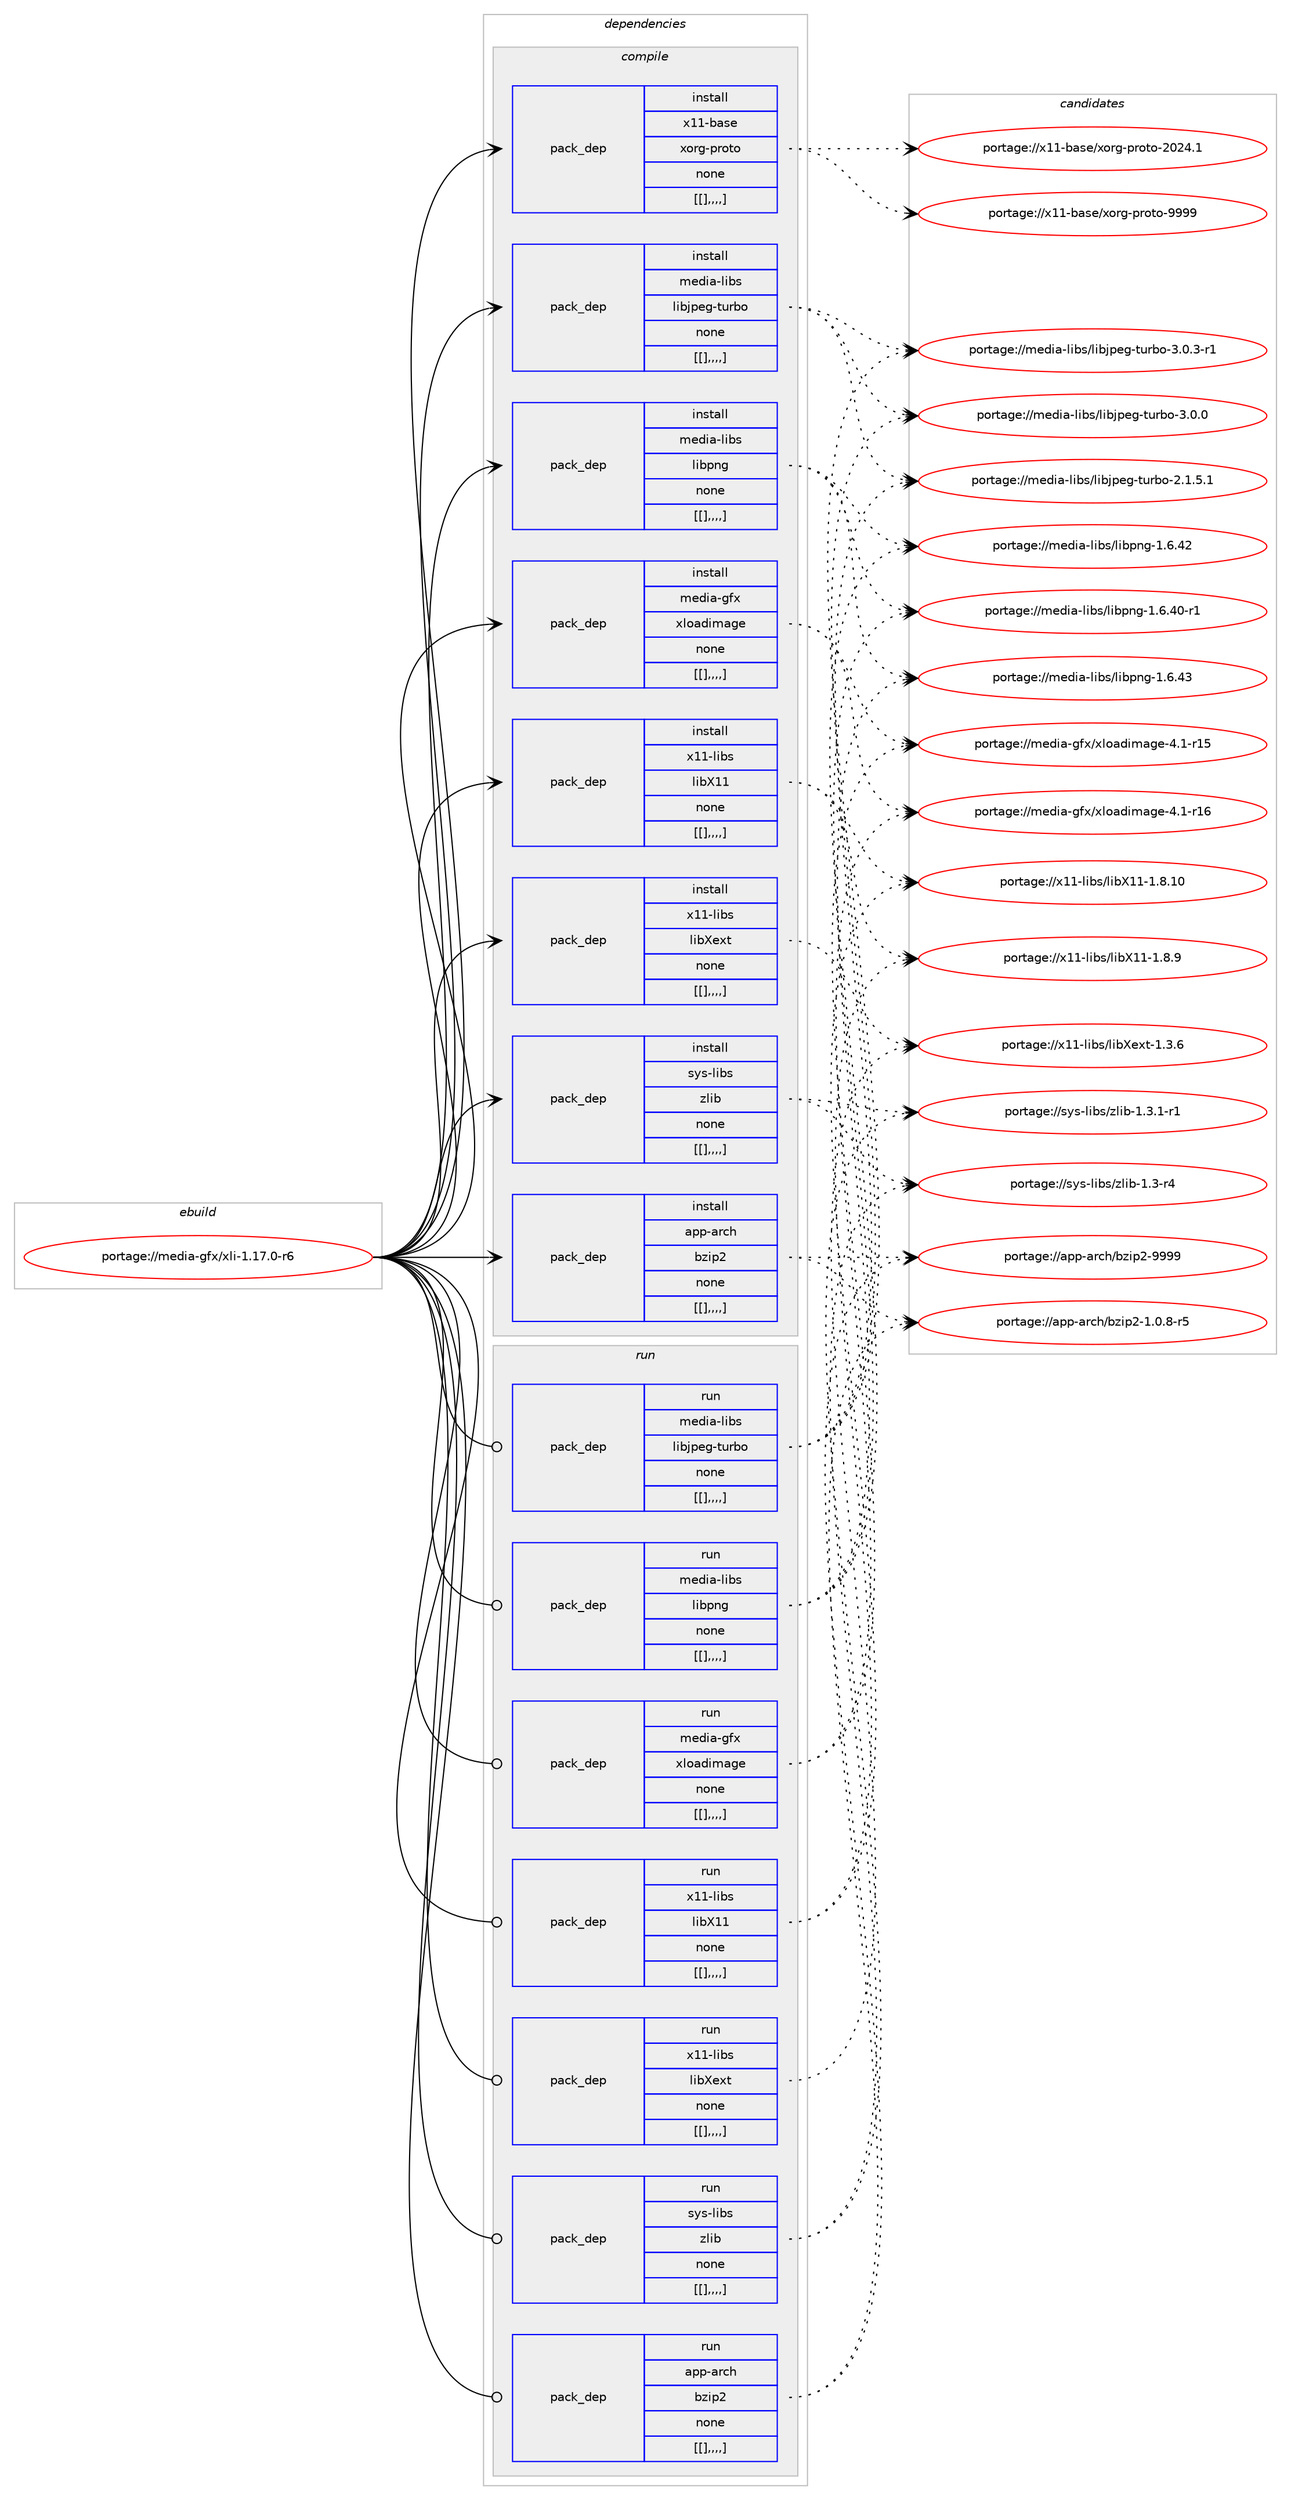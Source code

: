 digraph prolog {

# *************
# Graph options
# *************

newrank=true;
concentrate=true;
compound=true;
graph [rankdir=LR,fontname=Helvetica,fontsize=10,ranksep=1.5];#, ranksep=2.5, nodesep=0.2];
edge  [arrowhead=vee];
node  [fontname=Helvetica,fontsize=10];

# **********
# The ebuild
# **********

subgraph cluster_leftcol {
color=gray;
label=<<i>ebuild</i>>;
id [label="portage://media-gfx/xli-1.17.0-r6", color=red, width=4, href="../media-gfx/xli-1.17.0-r6.svg"];
}

# ****************
# The dependencies
# ****************

subgraph cluster_midcol {
color=gray;
label=<<i>dependencies</i>>;
subgraph cluster_compile {
fillcolor="#eeeeee";
style=filled;
label=<<i>compile</i>>;
subgraph pack230505 {
dependency310278 [label=<<TABLE BORDER="0" CELLBORDER="1" CELLSPACING="0" CELLPADDING="4" WIDTH="220"><TR><TD ROWSPAN="6" CELLPADDING="30">pack_dep</TD></TR><TR><TD WIDTH="110">install</TD></TR><TR><TD>app-arch</TD></TR><TR><TD>bzip2</TD></TR><TR><TD>none</TD></TR><TR><TD>[[],,,,]</TD></TR></TABLE>>, shape=none, color=blue];
}
id:e -> dependency310278:w [weight=20,style="solid",arrowhead="vee"];
subgraph pack230506 {
dependency310279 [label=<<TABLE BORDER="0" CELLBORDER="1" CELLSPACING="0" CELLPADDING="4" WIDTH="220"><TR><TD ROWSPAN="6" CELLPADDING="30">pack_dep</TD></TR><TR><TD WIDTH="110">install</TD></TR><TR><TD>media-libs</TD></TR><TR><TD>libjpeg-turbo</TD></TR><TR><TD>none</TD></TR><TR><TD>[[],,,,]</TD></TR></TABLE>>, shape=none, color=blue];
}
id:e -> dependency310279:w [weight=20,style="solid",arrowhead="vee"];
subgraph pack230507 {
dependency310280 [label=<<TABLE BORDER="0" CELLBORDER="1" CELLSPACING="0" CELLPADDING="4" WIDTH="220"><TR><TD ROWSPAN="6" CELLPADDING="30">pack_dep</TD></TR><TR><TD WIDTH="110">install</TD></TR><TR><TD>media-libs</TD></TR><TR><TD>libpng</TD></TR><TR><TD>none</TD></TR><TR><TD>[[],,,,]</TD></TR></TABLE>>, shape=none, color=blue];
}
id:e -> dependency310280:w [weight=20,style="solid",arrowhead="vee"];
subgraph pack230508 {
dependency310281 [label=<<TABLE BORDER="0" CELLBORDER="1" CELLSPACING="0" CELLPADDING="4" WIDTH="220"><TR><TD ROWSPAN="6" CELLPADDING="30">pack_dep</TD></TR><TR><TD WIDTH="110">install</TD></TR><TR><TD>sys-libs</TD></TR><TR><TD>zlib</TD></TR><TR><TD>none</TD></TR><TR><TD>[[],,,,]</TD></TR></TABLE>>, shape=none, color=blue];
}
id:e -> dependency310281:w [weight=20,style="solid",arrowhead="vee"];
subgraph pack230509 {
dependency310282 [label=<<TABLE BORDER="0" CELLBORDER="1" CELLSPACING="0" CELLPADDING="4" WIDTH="220"><TR><TD ROWSPAN="6" CELLPADDING="30">pack_dep</TD></TR><TR><TD WIDTH="110">install</TD></TR><TR><TD>x11-base</TD></TR><TR><TD>xorg-proto</TD></TR><TR><TD>none</TD></TR><TR><TD>[[],,,,]</TD></TR></TABLE>>, shape=none, color=blue];
}
id:e -> dependency310282:w [weight=20,style="solid",arrowhead="vee"];
subgraph pack230510 {
dependency310283 [label=<<TABLE BORDER="0" CELLBORDER="1" CELLSPACING="0" CELLPADDING="4" WIDTH="220"><TR><TD ROWSPAN="6" CELLPADDING="30">pack_dep</TD></TR><TR><TD WIDTH="110">install</TD></TR><TR><TD>x11-libs</TD></TR><TR><TD>libX11</TD></TR><TR><TD>none</TD></TR><TR><TD>[[],,,,]</TD></TR></TABLE>>, shape=none, color=blue];
}
id:e -> dependency310283:w [weight=20,style="solid",arrowhead="vee"];
subgraph pack230511 {
dependency310284 [label=<<TABLE BORDER="0" CELLBORDER="1" CELLSPACING="0" CELLPADDING="4" WIDTH="220"><TR><TD ROWSPAN="6" CELLPADDING="30">pack_dep</TD></TR><TR><TD WIDTH="110">install</TD></TR><TR><TD>x11-libs</TD></TR><TR><TD>libXext</TD></TR><TR><TD>none</TD></TR><TR><TD>[[],,,,]</TD></TR></TABLE>>, shape=none, color=blue];
}
id:e -> dependency310284:w [weight=20,style="solid",arrowhead="vee"];
subgraph pack230512 {
dependency310285 [label=<<TABLE BORDER="0" CELLBORDER="1" CELLSPACING="0" CELLPADDING="4" WIDTH="220"><TR><TD ROWSPAN="6" CELLPADDING="30">pack_dep</TD></TR><TR><TD WIDTH="110">install</TD></TR><TR><TD>media-gfx</TD></TR><TR><TD>xloadimage</TD></TR><TR><TD>none</TD></TR><TR><TD>[[],,,,]</TD></TR></TABLE>>, shape=none, color=blue];
}
id:e -> dependency310285:w [weight=20,style="solid",arrowhead="vee"];
}
subgraph cluster_compileandrun {
fillcolor="#eeeeee";
style=filled;
label=<<i>compile and run</i>>;
}
subgraph cluster_run {
fillcolor="#eeeeee";
style=filled;
label=<<i>run</i>>;
subgraph pack230513 {
dependency310286 [label=<<TABLE BORDER="0" CELLBORDER="1" CELLSPACING="0" CELLPADDING="4" WIDTH="220"><TR><TD ROWSPAN="6" CELLPADDING="30">pack_dep</TD></TR><TR><TD WIDTH="110">run</TD></TR><TR><TD>app-arch</TD></TR><TR><TD>bzip2</TD></TR><TR><TD>none</TD></TR><TR><TD>[[],,,,]</TD></TR></TABLE>>, shape=none, color=blue];
}
id:e -> dependency310286:w [weight=20,style="solid",arrowhead="odot"];
subgraph pack230514 {
dependency310287 [label=<<TABLE BORDER="0" CELLBORDER="1" CELLSPACING="0" CELLPADDING="4" WIDTH="220"><TR><TD ROWSPAN="6" CELLPADDING="30">pack_dep</TD></TR><TR><TD WIDTH="110">run</TD></TR><TR><TD>media-libs</TD></TR><TR><TD>libjpeg-turbo</TD></TR><TR><TD>none</TD></TR><TR><TD>[[],,,,]</TD></TR></TABLE>>, shape=none, color=blue];
}
id:e -> dependency310287:w [weight=20,style="solid",arrowhead="odot"];
subgraph pack230515 {
dependency310288 [label=<<TABLE BORDER="0" CELLBORDER="1" CELLSPACING="0" CELLPADDING="4" WIDTH="220"><TR><TD ROWSPAN="6" CELLPADDING="30">pack_dep</TD></TR><TR><TD WIDTH="110">run</TD></TR><TR><TD>media-libs</TD></TR><TR><TD>libpng</TD></TR><TR><TD>none</TD></TR><TR><TD>[[],,,,]</TD></TR></TABLE>>, shape=none, color=blue];
}
id:e -> dependency310288:w [weight=20,style="solid",arrowhead="odot"];
subgraph pack230516 {
dependency310289 [label=<<TABLE BORDER="0" CELLBORDER="1" CELLSPACING="0" CELLPADDING="4" WIDTH="220"><TR><TD ROWSPAN="6" CELLPADDING="30">pack_dep</TD></TR><TR><TD WIDTH="110">run</TD></TR><TR><TD>sys-libs</TD></TR><TR><TD>zlib</TD></TR><TR><TD>none</TD></TR><TR><TD>[[],,,,]</TD></TR></TABLE>>, shape=none, color=blue];
}
id:e -> dependency310289:w [weight=20,style="solid",arrowhead="odot"];
subgraph pack230517 {
dependency310290 [label=<<TABLE BORDER="0" CELLBORDER="1" CELLSPACING="0" CELLPADDING="4" WIDTH="220"><TR><TD ROWSPAN="6" CELLPADDING="30">pack_dep</TD></TR><TR><TD WIDTH="110">run</TD></TR><TR><TD>x11-libs</TD></TR><TR><TD>libX11</TD></TR><TR><TD>none</TD></TR><TR><TD>[[],,,,]</TD></TR></TABLE>>, shape=none, color=blue];
}
id:e -> dependency310290:w [weight=20,style="solid",arrowhead="odot"];
subgraph pack230518 {
dependency310291 [label=<<TABLE BORDER="0" CELLBORDER="1" CELLSPACING="0" CELLPADDING="4" WIDTH="220"><TR><TD ROWSPAN="6" CELLPADDING="30">pack_dep</TD></TR><TR><TD WIDTH="110">run</TD></TR><TR><TD>x11-libs</TD></TR><TR><TD>libXext</TD></TR><TR><TD>none</TD></TR><TR><TD>[[],,,,]</TD></TR></TABLE>>, shape=none, color=blue];
}
id:e -> dependency310291:w [weight=20,style="solid",arrowhead="odot"];
subgraph pack230519 {
dependency310292 [label=<<TABLE BORDER="0" CELLBORDER="1" CELLSPACING="0" CELLPADDING="4" WIDTH="220"><TR><TD ROWSPAN="6" CELLPADDING="30">pack_dep</TD></TR><TR><TD WIDTH="110">run</TD></TR><TR><TD>media-gfx</TD></TR><TR><TD>xloadimage</TD></TR><TR><TD>none</TD></TR><TR><TD>[[],,,,]</TD></TR></TABLE>>, shape=none, color=blue];
}
id:e -> dependency310292:w [weight=20,style="solid",arrowhead="odot"];
}
}

# **************
# The candidates
# **************

subgraph cluster_choices {
rank=same;
color=gray;
label=<<i>candidates</i>>;

subgraph choice230505 {
color=black;
nodesep=1;
choice971121124597114991044798122105112504557575757 [label="portage://app-arch/bzip2-9999", color=red, width=4,href="../app-arch/bzip2-9999.svg"];
choice971121124597114991044798122105112504549464846564511453 [label="portage://app-arch/bzip2-1.0.8-r5", color=red, width=4,href="../app-arch/bzip2-1.0.8-r5.svg"];
dependency310278:e -> choice971121124597114991044798122105112504557575757:w [style=dotted,weight="100"];
dependency310278:e -> choice971121124597114991044798122105112504549464846564511453:w [style=dotted,weight="100"];
}
subgraph choice230506 {
color=black;
nodesep=1;
choice109101100105974510810598115471081059810611210110345116117114981114551464846514511449 [label="portage://media-libs/libjpeg-turbo-3.0.3-r1", color=red, width=4,href="../media-libs/libjpeg-turbo-3.0.3-r1.svg"];
choice10910110010597451081059811547108105981061121011034511611711498111455146484648 [label="portage://media-libs/libjpeg-turbo-3.0.0", color=red, width=4,href="../media-libs/libjpeg-turbo-3.0.0.svg"];
choice109101100105974510810598115471081059810611210110345116117114981114550464946534649 [label="portage://media-libs/libjpeg-turbo-2.1.5.1", color=red, width=4,href="../media-libs/libjpeg-turbo-2.1.5.1.svg"];
dependency310279:e -> choice109101100105974510810598115471081059810611210110345116117114981114551464846514511449:w [style=dotted,weight="100"];
dependency310279:e -> choice10910110010597451081059811547108105981061121011034511611711498111455146484648:w [style=dotted,weight="100"];
dependency310279:e -> choice109101100105974510810598115471081059810611210110345116117114981114550464946534649:w [style=dotted,weight="100"];
}
subgraph choice230507 {
color=black;
nodesep=1;
choice109101100105974510810598115471081059811211010345494654465251 [label="portage://media-libs/libpng-1.6.43", color=red, width=4,href="../media-libs/libpng-1.6.43.svg"];
choice109101100105974510810598115471081059811211010345494654465250 [label="portage://media-libs/libpng-1.6.42", color=red, width=4,href="../media-libs/libpng-1.6.42.svg"];
choice1091011001059745108105981154710810598112110103454946544652484511449 [label="portage://media-libs/libpng-1.6.40-r1", color=red, width=4,href="../media-libs/libpng-1.6.40-r1.svg"];
dependency310280:e -> choice109101100105974510810598115471081059811211010345494654465251:w [style=dotted,weight="100"];
dependency310280:e -> choice109101100105974510810598115471081059811211010345494654465250:w [style=dotted,weight="100"];
dependency310280:e -> choice1091011001059745108105981154710810598112110103454946544652484511449:w [style=dotted,weight="100"];
}
subgraph choice230508 {
color=black;
nodesep=1;
choice115121115451081059811547122108105984549465146494511449 [label="portage://sys-libs/zlib-1.3.1-r1", color=red, width=4,href="../sys-libs/zlib-1.3.1-r1.svg"];
choice11512111545108105981154712210810598454946514511452 [label="portage://sys-libs/zlib-1.3-r4", color=red, width=4,href="../sys-libs/zlib-1.3-r4.svg"];
dependency310281:e -> choice115121115451081059811547122108105984549465146494511449:w [style=dotted,weight="100"];
dependency310281:e -> choice11512111545108105981154712210810598454946514511452:w [style=dotted,weight="100"];
}
subgraph choice230509 {
color=black;
nodesep=1;
choice120494945989711510147120111114103451121141111161114557575757 [label="portage://x11-base/xorg-proto-9999", color=red, width=4,href="../x11-base/xorg-proto-9999.svg"];
choice1204949459897115101471201111141034511211411111611145504850524649 [label="portage://x11-base/xorg-proto-2024.1", color=red, width=4,href="../x11-base/xorg-proto-2024.1.svg"];
dependency310282:e -> choice120494945989711510147120111114103451121141111161114557575757:w [style=dotted,weight="100"];
dependency310282:e -> choice1204949459897115101471201111141034511211411111611145504850524649:w [style=dotted,weight="100"];
}
subgraph choice230510 {
color=black;
nodesep=1;
choice12049494510810598115471081059888494945494656464948 [label="portage://x11-libs/libX11-1.8.10", color=red, width=4,href="../x11-libs/libX11-1.8.10.svg"];
choice120494945108105981154710810598884949454946564657 [label="portage://x11-libs/libX11-1.8.9", color=red, width=4,href="../x11-libs/libX11-1.8.9.svg"];
dependency310283:e -> choice12049494510810598115471081059888494945494656464948:w [style=dotted,weight="100"];
dependency310283:e -> choice120494945108105981154710810598884949454946564657:w [style=dotted,weight="100"];
}
subgraph choice230511 {
color=black;
nodesep=1;
choice12049494510810598115471081059888101120116454946514654 [label="portage://x11-libs/libXext-1.3.6", color=red, width=4,href="../x11-libs/libXext-1.3.6.svg"];
dependency310284:e -> choice12049494510810598115471081059888101120116454946514654:w [style=dotted,weight="100"];
}
subgraph choice230512 {
color=black;
nodesep=1;
choice109101100105974510310212047120108111971001051099710310145524649451144954 [label="portage://media-gfx/xloadimage-4.1-r16", color=red, width=4,href="../media-gfx/xloadimage-4.1-r16.svg"];
choice109101100105974510310212047120108111971001051099710310145524649451144953 [label="portage://media-gfx/xloadimage-4.1-r15", color=red, width=4,href="../media-gfx/xloadimage-4.1-r15.svg"];
dependency310285:e -> choice109101100105974510310212047120108111971001051099710310145524649451144954:w [style=dotted,weight="100"];
dependency310285:e -> choice109101100105974510310212047120108111971001051099710310145524649451144953:w [style=dotted,weight="100"];
}
subgraph choice230513 {
color=black;
nodesep=1;
choice971121124597114991044798122105112504557575757 [label="portage://app-arch/bzip2-9999", color=red, width=4,href="../app-arch/bzip2-9999.svg"];
choice971121124597114991044798122105112504549464846564511453 [label="portage://app-arch/bzip2-1.0.8-r5", color=red, width=4,href="../app-arch/bzip2-1.0.8-r5.svg"];
dependency310286:e -> choice971121124597114991044798122105112504557575757:w [style=dotted,weight="100"];
dependency310286:e -> choice971121124597114991044798122105112504549464846564511453:w [style=dotted,weight="100"];
}
subgraph choice230514 {
color=black;
nodesep=1;
choice109101100105974510810598115471081059810611210110345116117114981114551464846514511449 [label="portage://media-libs/libjpeg-turbo-3.0.3-r1", color=red, width=4,href="../media-libs/libjpeg-turbo-3.0.3-r1.svg"];
choice10910110010597451081059811547108105981061121011034511611711498111455146484648 [label="portage://media-libs/libjpeg-turbo-3.0.0", color=red, width=4,href="../media-libs/libjpeg-turbo-3.0.0.svg"];
choice109101100105974510810598115471081059810611210110345116117114981114550464946534649 [label="portage://media-libs/libjpeg-turbo-2.1.5.1", color=red, width=4,href="../media-libs/libjpeg-turbo-2.1.5.1.svg"];
dependency310287:e -> choice109101100105974510810598115471081059810611210110345116117114981114551464846514511449:w [style=dotted,weight="100"];
dependency310287:e -> choice10910110010597451081059811547108105981061121011034511611711498111455146484648:w [style=dotted,weight="100"];
dependency310287:e -> choice109101100105974510810598115471081059810611210110345116117114981114550464946534649:w [style=dotted,weight="100"];
}
subgraph choice230515 {
color=black;
nodesep=1;
choice109101100105974510810598115471081059811211010345494654465251 [label="portage://media-libs/libpng-1.6.43", color=red, width=4,href="../media-libs/libpng-1.6.43.svg"];
choice109101100105974510810598115471081059811211010345494654465250 [label="portage://media-libs/libpng-1.6.42", color=red, width=4,href="../media-libs/libpng-1.6.42.svg"];
choice1091011001059745108105981154710810598112110103454946544652484511449 [label="portage://media-libs/libpng-1.6.40-r1", color=red, width=4,href="../media-libs/libpng-1.6.40-r1.svg"];
dependency310288:e -> choice109101100105974510810598115471081059811211010345494654465251:w [style=dotted,weight="100"];
dependency310288:e -> choice109101100105974510810598115471081059811211010345494654465250:w [style=dotted,weight="100"];
dependency310288:e -> choice1091011001059745108105981154710810598112110103454946544652484511449:w [style=dotted,weight="100"];
}
subgraph choice230516 {
color=black;
nodesep=1;
choice115121115451081059811547122108105984549465146494511449 [label="portage://sys-libs/zlib-1.3.1-r1", color=red, width=4,href="../sys-libs/zlib-1.3.1-r1.svg"];
choice11512111545108105981154712210810598454946514511452 [label="portage://sys-libs/zlib-1.3-r4", color=red, width=4,href="../sys-libs/zlib-1.3-r4.svg"];
dependency310289:e -> choice115121115451081059811547122108105984549465146494511449:w [style=dotted,weight="100"];
dependency310289:e -> choice11512111545108105981154712210810598454946514511452:w [style=dotted,weight="100"];
}
subgraph choice230517 {
color=black;
nodesep=1;
choice12049494510810598115471081059888494945494656464948 [label="portage://x11-libs/libX11-1.8.10", color=red, width=4,href="../x11-libs/libX11-1.8.10.svg"];
choice120494945108105981154710810598884949454946564657 [label="portage://x11-libs/libX11-1.8.9", color=red, width=4,href="../x11-libs/libX11-1.8.9.svg"];
dependency310290:e -> choice12049494510810598115471081059888494945494656464948:w [style=dotted,weight="100"];
dependency310290:e -> choice120494945108105981154710810598884949454946564657:w [style=dotted,weight="100"];
}
subgraph choice230518 {
color=black;
nodesep=1;
choice12049494510810598115471081059888101120116454946514654 [label="portage://x11-libs/libXext-1.3.6", color=red, width=4,href="../x11-libs/libXext-1.3.6.svg"];
dependency310291:e -> choice12049494510810598115471081059888101120116454946514654:w [style=dotted,weight="100"];
}
subgraph choice230519 {
color=black;
nodesep=1;
choice109101100105974510310212047120108111971001051099710310145524649451144954 [label="portage://media-gfx/xloadimage-4.1-r16", color=red, width=4,href="../media-gfx/xloadimage-4.1-r16.svg"];
choice109101100105974510310212047120108111971001051099710310145524649451144953 [label="portage://media-gfx/xloadimage-4.1-r15", color=red, width=4,href="../media-gfx/xloadimage-4.1-r15.svg"];
dependency310292:e -> choice109101100105974510310212047120108111971001051099710310145524649451144954:w [style=dotted,weight="100"];
dependency310292:e -> choice109101100105974510310212047120108111971001051099710310145524649451144953:w [style=dotted,weight="100"];
}
}

}
